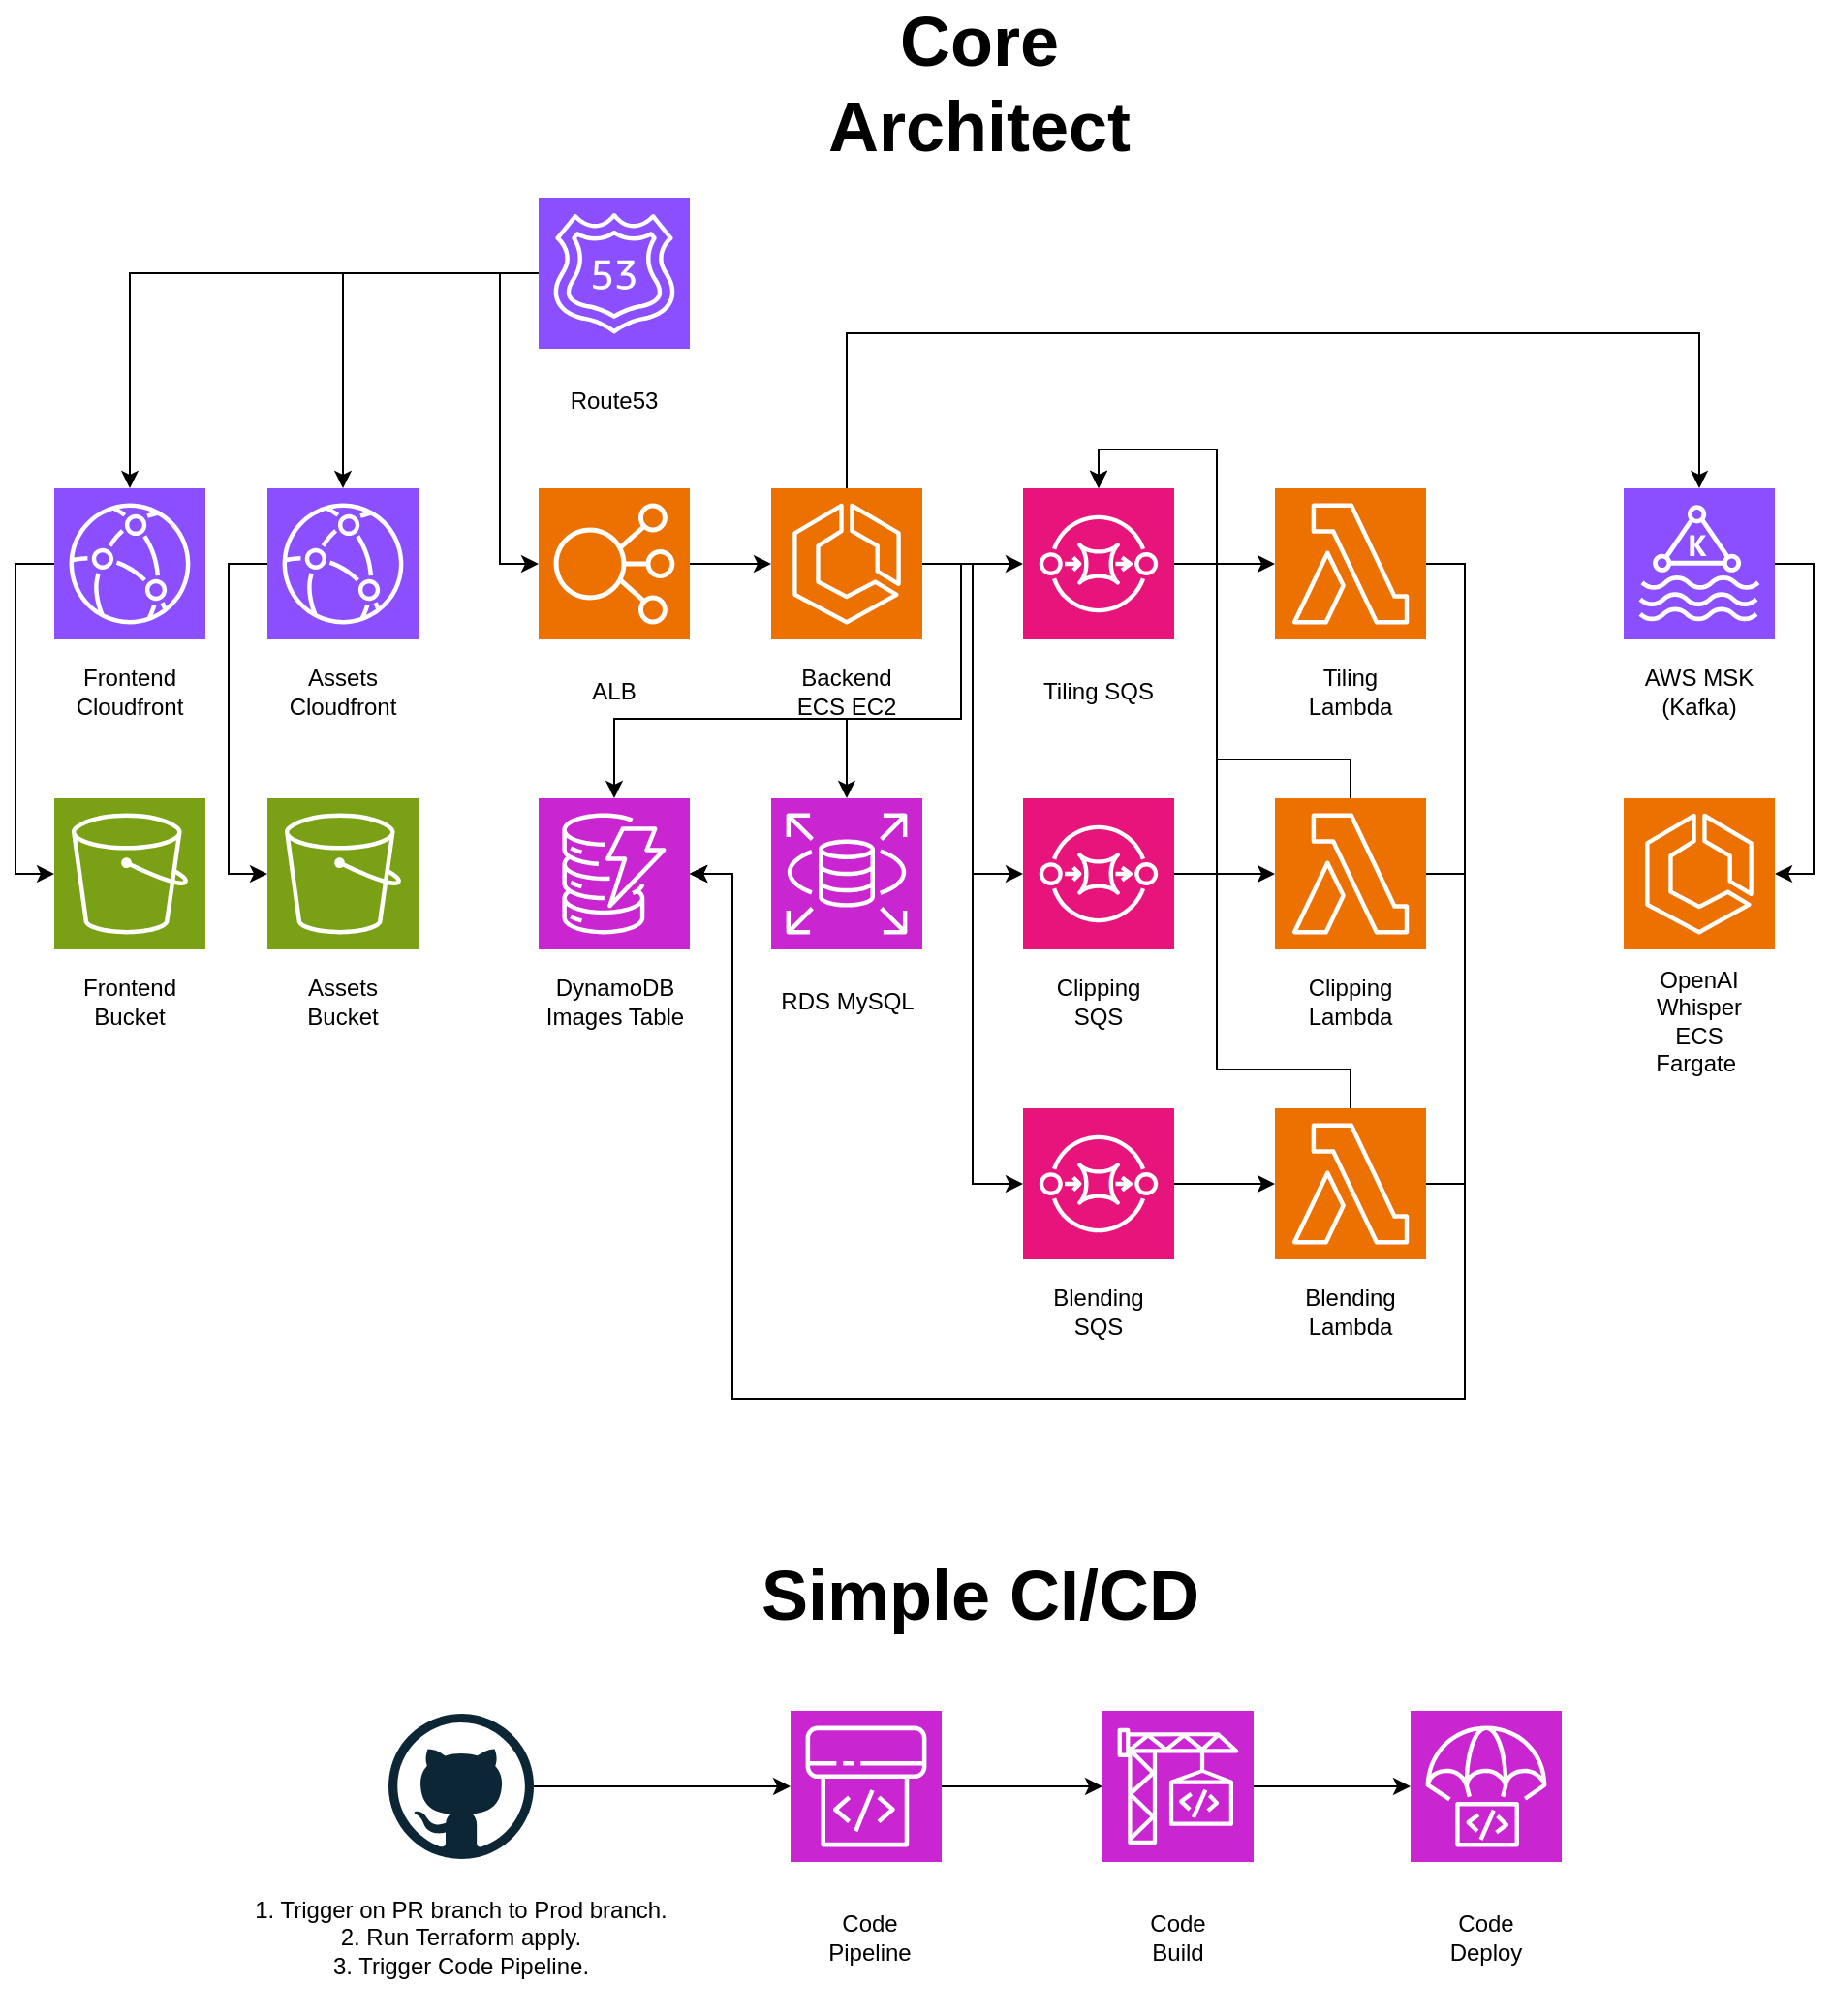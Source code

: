 <mxfile version="28.0.7">
  <diagram name="Page-1" id="UkQwOuLBO36Yq13UVy28">
    <mxGraphModel dx="2072" dy="1190" grid="1" gridSize="10" guides="1" tooltips="1" connect="1" arrows="1" fold="1" page="1" pageScale="1" pageWidth="850" pageHeight="1100" math="0" shadow="0">
      <root>
        <mxCell id="0" />
        <mxCell id="1" parent="0" />
        <mxCell id="H16ods1i4xFBFxLek3nT-1" value="" style="sketch=0;points=[[0,0,0],[0.25,0,0],[0.5,0,0],[0.75,0,0],[1,0,0],[0,1,0],[0.25,1,0],[0.5,1,0],[0.75,1,0],[1,1,0],[0,0.25,0],[0,0.5,0],[0,0.75,0],[1,0.25,0],[1,0.5,0],[1,0.75,0]];outlineConnect=0;fontColor=#232F3E;fillColor=#8C4FFF;strokeColor=#ffffff;dashed=0;verticalLabelPosition=bottom;verticalAlign=top;align=center;html=1;fontSize=12;fontStyle=0;aspect=fixed;shape=mxgraph.aws4.resourceIcon;resIcon=mxgraph.aws4.route_53;" parent="1" vertex="1">
          <mxGeometry x="370" y="119" width="78" height="78" as="geometry" />
        </mxCell>
        <mxCell id="H16ods1i4xFBFxLek3nT-2" value="Route53" style="text;html=1;align=center;verticalAlign=middle;whiteSpace=wrap;rounded=0;" parent="1" vertex="1">
          <mxGeometry x="379" y="209" width="60" height="30" as="geometry" />
        </mxCell>
        <mxCell id="H16ods1i4xFBFxLek3nT-3" value="" style="sketch=0;points=[[0,0,0],[0.25,0,0],[0.5,0,0],[0.75,0,0],[1,0,0],[0,1,0],[0.25,1,0],[0.5,1,0],[0.75,1,0],[1,1,0],[0,0.25,0],[0,0.5,0],[0,0.75,0],[1,0.25,0],[1,0.5,0],[1,0.75,0]];outlineConnect=0;fontColor=#232F3E;fillColor=#8C4FFF;strokeColor=#ffffff;dashed=0;verticalLabelPosition=bottom;verticalAlign=top;align=center;html=1;fontSize=12;fontStyle=0;aspect=fixed;shape=mxgraph.aws4.resourceIcon;resIcon=mxgraph.aws4.cloudfront;" parent="1" vertex="1">
          <mxGeometry x="120" y="269" width="78" height="78" as="geometry" />
        </mxCell>
        <mxCell id="H16ods1i4xFBFxLek3nT-4" value="Frontend&lt;div&gt;Cloudfront&lt;/div&gt;" style="text;html=1;align=center;verticalAlign=middle;whiteSpace=wrap;rounded=0;" parent="1" vertex="1">
          <mxGeometry x="129" y="359" width="60" height="30" as="geometry" />
        </mxCell>
        <mxCell id="H16ods1i4xFBFxLek3nT-5" value="" style="sketch=0;points=[[0,0,0],[0.25,0,0],[0.5,0,0],[0.75,0,0],[1,0,0],[0,1,0],[0.25,1,0],[0.5,1,0],[0.75,1,0],[1,1,0],[0,0.25,0],[0,0.5,0],[0,0.75,0],[1,0.25,0],[1,0.5,0],[1,0.75,0]];outlineConnect=0;fontColor=#232F3E;fillColor=#8C4FFF;strokeColor=#ffffff;dashed=0;verticalLabelPosition=bottom;verticalAlign=top;align=center;html=1;fontSize=12;fontStyle=0;aspect=fixed;shape=mxgraph.aws4.resourceIcon;resIcon=mxgraph.aws4.cloudfront;" parent="1" vertex="1">
          <mxGeometry x="230" y="269" width="78" height="78" as="geometry" />
        </mxCell>
        <mxCell id="H16ods1i4xFBFxLek3nT-6" value="Assets&lt;br&gt;&lt;div&gt;Cloudfront&lt;/div&gt;" style="text;html=1;align=center;verticalAlign=middle;whiteSpace=wrap;rounded=0;" parent="1" vertex="1">
          <mxGeometry x="239" y="359" width="60" height="30" as="geometry" />
        </mxCell>
        <mxCell id="H16ods1i4xFBFxLek3nT-7" value="" style="sketch=0;points=[[0,0,0],[0.25,0,0],[0.5,0,0],[0.75,0,0],[1,0,0],[0,1,0],[0.25,1,0],[0.5,1,0],[0.75,1,0],[1,1,0],[0,0.25,0],[0,0.5,0],[0,0.75,0],[1,0.25,0],[1,0.5,0],[1,0.75,0]];outlineConnect=0;fontColor=#232F3E;fillColor=#7AA116;strokeColor=#ffffff;dashed=0;verticalLabelPosition=bottom;verticalAlign=top;align=center;html=1;fontSize=12;fontStyle=0;aspect=fixed;shape=mxgraph.aws4.resourceIcon;resIcon=mxgraph.aws4.s3;" parent="1" vertex="1">
          <mxGeometry x="120" y="429" width="78" height="78" as="geometry" />
        </mxCell>
        <mxCell id="H16ods1i4xFBFxLek3nT-8" value="Frontend&lt;div&gt;Bucket&lt;/div&gt;" style="text;html=1;align=center;verticalAlign=middle;whiteSpace=wrap;rounded=0;" parent="1" vertex="1">
          <mxGeometry x="129" y="519" width="60" height="30" as="geometry" />
        </mxCell>
        <mxCell id="H16ods1i4xFBFxLek3nT-9" value="" style="sketch=0;points=[[0,0,0],[0.25,0,0],[0.5,0,0],[0.75,0,0],[1,0,0],[0,1,0],[0.25,1,0],[0.5,1,0],[0.75,1,0],[1,1,0],[0,0.25,0],[0,0.5,0],[0,0.75,0],[1,0.25,0],[1,0.5,0],[1,0.75,0]];outlineConnect=0;fontColor=#232F3E;fillColor=#7AA116;strokeColor=#ffffff;dashed=0;verticalLabelPosition=bottom;verticalAlign=top;align=center;html=1;fontSize=12;fontStyle=0;aspect=fixed;shape=mxgraph.aws4.resourceIcon;resIcon=mxgraph.aws4.s3;" parent="1" vertex="1">
          <mxGeometry x="230" y="429" width="78" height="78" as="geometry" />
        </mxCell>
        <mxCell id="H16ods1i4xFBFxLek3nT-10" value="Assets&lt;br&gt;&lt;div&gt;Bucket&lt;/div&gt;" style="text;html=1;align=center;verticalAlign=middle;whiteSpace=wrap;rounded=0;" parent="1" vertex="1">
          <mxGeometry x="239" y="519" width="60" height="30" as="geometry" />
        </mxCell>
        <mxCell id="H16ods1i4xFBFxLek3nT-11" value="" style="sketch=0;points=[[0,0,0],[0.25,0,0],[0.5,0,0],[0.75,0,0],[1,0,0],[0,1,0],[0.25,1,0],[0.5,1,0],[0.75,1,0],[1,1,0],[0,0.25,0],[0,0.5,0],[0,0.75,0],[1,0.25,0],[1,0.5,0],[1,0.75,0]];outlineConnect=0;fontColor=#232F3E;fillColor=#ED7100;strokeColor=#ffffff;dashed=0;verticalLabelPosition=bottom;verticalAlign=top;align=center;html=1;fontSize=12;fontStyle=0;aspect=fixed;shape=mxgraph.aws4.resourceIcon;resIcon=mxgraph.aws4.elastic_load_balancing;" parent="1" vertex="1">
          <mxGeometry x="370" y="269" width="78" height="78" as="geometry" />
        </mxCell>
        <mxCell id="H16ods1i4xFBFxLek3nT-12" value="ALB" style="text;html=1;align=center;verticalAlign=middle;whiteSpace=wrap;rounded=0;" parent="1" vertex="1">
          <mxGeometry x="379" y="359" width="60" height="30" as="geometry" />
        </mxCell>
        <mxCell id="H16ods1i4xFBFxLek3nT-13" value="" style="sketch=0;points=[[0,0,0],[0.25,0,0],[0.5,0,0],[0.75,0,0],[1,0,0],[0,1,0],[0.25,1,0],[0.5,1,0],[0.75,1,0],[1,1,0],[0,0.25,0],[0,0.5,0],[0,0.75,0],[1,0.25,0],[1,0.5,0],[1,0.75,0]];outlineConnect=0;fontColor=#232F3E;fillColor=#ED7100;strokeColor=#ffffff;dashed=0;verticalLabelPosition=bottom;verticalAlign=top;align=center;html=1;fontSize=12;fontStyle=0;aspect=fixed;shape=mxgraph.aws4.resourceIcon;resIcon=mxgraph.aws4.ecs;" parent="1" vertex="1">
          <mxGeometry x="490" y="269" width="78" height="78" as="geometry" />
        </mxCell>
        <mxCell id="H16ods1i4xFBFxLek3nT-14" value="Backend ECS EC2" style="text;html=1;align=center;verticalAlign=middle;whiteSpace=wrap;rounded=0;" parent="1" vertex="1">
          <mxGeometry x="499" y="359" width="60" height="30" as="geometry" />
        </mxCell>
        <mxCell id="H16ods1i4xFBFxLek3nT-15" value="" style="sketch=0;points=[[0,0,0],[0.25,0,0],[0.5,0,0],[0.75,0,0],[1,0,0],[0,1,0],[0.25,1,0],[0.5,1,0],[0.75,1,0],[1,1,0],[0,0.25,0],[0,0.5,0],[0,0.75,0],[1,0.25,0],[1,0.5,0],[1,0.75,0]];outlineConnect=0;fontColor=#232F3E;fillColor=#C925D1;strokeColor=#ffffff;dashed=0;verticalLabelPosition=bottom;verticalAlign=top;align=center;html=1;fontSize=12;fontStyle=0;aspect=fixed;shape=mxgraph.aws4.resourceIcon;resIcon=mxgraph.aws4.dynamodb;" parent="1" vertex="1">
          <mxGeometry x="370" y="429" width="78" height="78" as="geometry" />
        </mxCell>
        <mxCell id="H16ods1i4xFBFxLek3nT-16" value="&lt;div&gt;DynamoDB Images Table&lt;/div&gt;" style="text;html=1;align=center;verticalAlign=middle;whiteSpace=wrap;rounded=0;" parent="1" vertex="1">
          <mxGeometry x="368.5" y="519" width="81" height="30" as="geometry" />
        </mxCell>
        <mxCell id="H16ods1i4xFBFxLek3nT-17" value="" style="sketch=0;points=[[0,0,0],[0.25,0,0],[0.5,0,0],[0.75,0,0],[1,0,0],[0,1,0],[0.25,1,0],[0.5,1,0],[0.75,1,0],[1,1,0],[0,0.25,0],[0,0.5,0],[0,0.75,0],[1,0.25,0],[1,0.5,0],[1,0.75,0]];outlineConnect=0;fontColor=#232F3E;fillColor=#C925D1;strokeColor=#ffffff;dashed=0;verticalLabelPosition=bottom;verticalAlign=top;align=center;html=1;fontSize=12;fontStyle=0;aspect=fixed;shape=mxgraph.aws4.resourceIcon;resIcon=mxgraph.aws4.rds;" parent="1" vertex="1">
          <mxGeometry x="490" y="429" width="78" height="78" as="geometry" />
        </mxCell>
        <mxCell id="H16ods1i4xFBFxLek3nT-18" value="&lt;div&gt;RDS MySQL&lt;/div&gt;" style="text;html=1;align=center;verticalAlign=middle;whiteSpace=wrap;rounded=0;" parent="1" vertex="1">
          <mxGeometry x="488.5" y="519" width="81" height="30" as="geometry" />
        </mxCell>
        <mxCell id="H16ods1i4xFBFxLek3nT-40" style="edgeStyle=orthogonalEdgeStyle;rounded=0;orthogonalLoop=1;jettySize=auto;html=1;exitX=1;exitY=0.5;exitDx=0;exitDy=0;exitPerimeter=0;entryX=0;entryY=0.5;entryDx=0;entryDy=0;entryPerimeter=0;" parent="1" source="H16ods1i4xFBFxLek3nT-19" target="H16ods1i4xFBFxLek3nT-20" edge="1">
          <mxGeometry relative="1" as="geometry">
            <mxPoint x="740.0" y="308" as="targetPoint" />
          </mxGeometry>
        </mxCell>
        <mxCell id="H16ods1i4xFBFxLek3nT-19" value="" style="sketch=0;points=[[0,0,0],[0.25,0,0],[0.5,0,0],[0.75,0,0],[1,0,0],[0,1,0],[0.25,1,0],[0.5,1,0],[0.75,1,0],[1,1,0],[0,0.25,0],[0,0.5,0],[0,0.75,0],[1,0.25,0],[1,0.5,0],[1,0.75,0]];outlineConnect=0;fontColor=#232F3E;fillColor=#E7157B;strokeColor=#ffffff;dashed=0;verticalLabelPosition=bottom;verticalAlign=top;align=center;html=1;fontSize=12;fontStyle=0;aspect=fixed;shape=mxgraph.aws4.resourceIcon;resIcon=mxgraph.aws4.sqs;" parent="1" vertex="1">
          <mxGeometry x="620" y="269" width="78" height="78" as="geometry" />
        </mxCell>
        <mxCell id="H16ods1i4xFBFxLek3nT-20" value="" style="sketch=0;points=[[0,0,0],[0.25,0,0],[0.5,0,0],[0.75,0,0],[1,0,0],[0,1,0],[0.25,1,0],[0.5,1,0],[0.75,1,0],[1,1,0],[0,0.25,0],[0,0.5,0],[0,0.75,0],[1,0.25,0],[1,0.5,0],[1,0.75,0]];outlineConnect=0;fontColor=#232F3E;fillColor=#ED7100;strokeColor=#ffffff;dashed=0;verticalLabelPosition=bottom;verticalAlign=top;align=center;html=1;fontSize=12;fontStyle=0;aspect=fixed;shape=mxgraph.aws4.resourceIcon;resIcon=mxgraph.aws4.lambda;" parent="1" vertex="1">
          <mxGeometry x="750" y="269" width="78" height="78" as="geometry" />
        </mxCell>
        <mxCell id="H16ods1i4xFBFxLek3nT-21" value="Tiling SQS" style="text;html=1;align=center;verticalAlign=middle;whiteSpace=wrap;rounded=0;" parent="1" vertex="1">
          <mxGeometry x="629" y="359" width="60" height="30" as="geometry" />
        </mxCell>
        <mxCell id="H16ods1i4xFBFxLek3nT-22" value="Tiling Lambda" style="text;html=1;align=center;verticalAlign=middle;whiteSpace=wrap;rounded=0;" parent="1" vertex="1">
          <mxGeometry x="759" y="359" width="60" height="30" as="geometry" />
        </mxCell>
        <mxCell id="H16ods1i4xFBFxLek3nT-23" value="" style="sketch=0;points=[[0,0,0],[0.25,0,0],[0.5,0,0],[0.75,0,0],[1,0,0],[0,1,0],[0.25,1,0],[0.5,1,0],[0.75,1,0],[1,1,0],[0,0.25,0],[0,0.5,0],[0,0.75,0],[1,0.25,0],[1,0.5,0],[1,0.75,0]];outlineConnect=0;fontColor=#232F3E;fillColor=#E7157B;strokeColor=#ffffff;dashed=0;verticalLabelPosition=bottom;verticalAlign=top;align=center;html=1;fontSize=12;fontStyle=0;aspect=fixed;shape=mxgraph.aws4.resourceIcon;resIcon=mxgraph.aws4.sqs;" parent="1" vertex="1">
          <mxGeometry x="620" y="429" width="78" height="78" as="geometry" />
        </mxCell>
        <mxCell id="H16ods1i4xFBFxLek3nT-24" value="" style="sketch=0;points=[[0,0,0],[0.25,0,0],[0.5,0,0],[0.75,0,0],[1,0,0],[0,1,0],[0.25,1,0],[0.5,1,0],[0.75,1,0],[1,1,0],[0,0.25,0],[0,0.5,0],[0,0.75,0],[1,0.25,0],[1,0.5,0],[1,0.75,0]];outlineConnect=0;fontColor=#232F3E;fillColor=#ED7100;strokeColor=#ffffff;dashed=0;verticalLabelPosition=bottom;verticalAlign=top;align=center;html=1;fontSize=12;fontStyle=0;aspect=fixed;shape=mxgraph.aws4.resourceIcon;resIcon=mxgraph.aws4.lambda;" parent="1" vertex="1">
          <mxGeometry x="750" y="429" width="78" height="78" as="geometry" />
        </mxCell>
        <mxCell id="H16ods1i4xFBFxLek3nT-25" value="Clipping SQS" style="text;html=1;align=center;verticalAlign=middle;whiteSpace=wrap;rounded=0;" parent="1" vertex="1">
          <mxGeometry x="629" y="519" width="60" height="30" as="geometry" />
        </mxCell>
        <mxCell id="H16ods1i4xFBFxLek3nT-26" value="Clipping Lambda" style="text;html=1;align=center;verticalAlign=middle;whiteSpace=wrap;rounded=0;" parent="1" vertex="1">
          <mxGeometry x="759" y="519" width="60" height="30" as="geometry" />
        </mxCell>
        <mxCell id="H16ods1i4xFBFxLek3nT-27" value="" style="sketch=0;points=[[0,0,0],[0.25,0,0],[0.5,0,0],[0.75,0,0],[1,0,0],[0,1,0],[0.25,1,0],[0.5,1,0],[0.75,1,0],[1,1,0],[0,0.25,0],[0,0.5,0],[0,0.75,0],[1,0.25,0],[1,0.5,0],[1,0.75,0]];outlineConnect=0;fontColor=#232F3E;fillColor=#E7157B;strokeColor=#ffffff;dashed=0;verticalLabelPosition=bottom;verticalAlign=top;align=center;html=1;fontSize=12;fontStyle=0;aspect=fixed;shape=mxgraph.aws4.resourceIcon;resIcon=mxgraph.aws4.sqs;" parent="1" vertex="1">
          <mxGeometry x="620" y="589" width="78" height="78" as="geometry" />
        </mxCell>
        <mxCell id="H16ods1i4xFBFxLek3nT-28" value="" style="sketch=0;points=[[0,0,0],[0.25,0,0],[0.5,0,0],[0.75,0,0],[1,0,0],[0,1,0],[0.25,1,0],[0.5,1,0],[0.75,1,0],[1,1,0],[0,0.25,0],[0,0.5,0],[0,0.75,0],[1,0.25,0],[1,0.5,0],[1,0.75,0]];outlineConnect=0;fontColor=#232F3E;fillColor=#ED7100;strokeColor=#ffffff;dashed=0;verticalLabelPosition=bottom;verticalAlign=top;align=center;html=1;fontSize=12;fontStyle=0;aspect=fixed;shape=mxgraph.aws4.resourceIcon;resIcon=mxgraph.aws4.lambda;" parent="1" vertex="1">
          <mxGeometry x="750" y="589" width="78" height="78" as="geometry" />
        </mxCell>
        <mxCell id="H16ods1i4xFBFxLek3nT-29" value="Blending SQS" style="text;html=1;align=center;verticalAlign=middle;whiteSpace=wrap;rounded=0;" parent="1" vertex="1">
          <mxGeometry x="629" y="679" width="60" height="30" as="geometry" />
        </mxCell>
        <mxCell id="H16ods1i4xFBFxLek3nT-30" value="Blending Lambda" style="text;html=1;align=center;verticalAlign=middle;whiteSpace=wrap;rounded=0;" parent="1" vertex="1">
          <mxGeometry x="759" y="679" width="60" height="30" as="geometry" />
        </mxCell>
        <mxCell id="H16ods1i4xFBFxLek3nT-31" style="edgeStyle=orthogonalEdgeStyle;rounded=0;orthogonalLoop=1;jettySize=auto;html=1;exitX=0;exitY=0.5;exitDx=0;exitDy=0;exitPerimeter=0;entryX=0.5;entryY=0;entryDx=0;entryDy=0;entryPerimeter=0;" parent="1" source="H16ods1i4xFBFxLek3nT-1" target="H16ods1i4xFBFxLek3nT-5" edge="1">
          <mxGeometry relative="1" as="geometry" />
        </mxCell>
        <mxCell id="H16ods1i4xFBFxLek3nT-32" style="edgeStyle=orthogonalEdgeStyle;rounded=0;orthogonalLoop=1;jettySize=auto;html=1;exitX=0;exitY=0.5;exitDx=0;exitDy=0;exitPerimeter=0;entryX=0.5;entryY=0;entryDx=0;entryDy=0;entryPerimeter=0;" parent="1" source="H16ods1i4xFBFxLek3nT-1" target="H16ods1i4xFBFxLek3nT-3" edge="1">
          <mxGeometry relative="1" as="geometry" />
        </mxCell>
        <mxCell id="H16ods1i4xFBFxLek3nT-33" style="edgeStyle=orthogonalEdgeStyle;rounded=0;orthogonalLoop=1;jettySize=auto;html=1;exitX=0;exitY=0.5;exitDx=0;exitDy=0;exitPerimeter=0;entryX=0;entryY=0.5;entryDx=0;entryDy=0;entryPerimeter=0;" parent="1" source="H16ods1i4xFBFxLek3nT-3" target="H16ods1i4xFBFxLek3nT-7" edge="1">
          <mxGeometry relative="1" as="geometry" />
        </mxCell>
        <mxCell id="H16ods1i4xFBFxLek3nT-34" style="edgeStyle=orthogonalEdgeStyle;rounded=0;orthogonalLoop=1;jettySize=auto;html=1;exitX=0;exitY=0.5;exitDx=0;exitDy=0;exitPerimeter=0;entryX=0;entryY=0.5;entryDx=0;entryDy=0;entryPerimeter=0;" parent="1" source="H16ods1i4xFBFxLek3nT-5" target="H16ods1i4xFBFxLek3nT-9" edge="1">
          <mxGeometry relative="1" as="geometry" />
        </mxCell>
        <mxCell id="H16ods1i4xFBFxLek3nT-35" style="edgeStyle=orthogonalEdgeStyle;rounded=0;orthogonalLoop=1;jettySize=auto;html=1;exitX=0;exitY=0.5;exitDx=0;exitDy=0;exitPerimeter=0;entryX=0;entryY=0.5;entryDx=0;entryDy=0;entryPerimeter=0;" parent="1" source="H16ods1i4xFBFxLek3nT-1" target="H16ods1i4xFBFxLek3nT-11" edge="1">
          <mxGeometry relative="1" as="geometry" />
        </mxCell>
        <mxCell id="H16ods1i4xFBFxLek3nT-36" style="edgeStyle=orthogonalEdgeStyle;rounded=0;orthogonalLoop=1;jettySize=auto;html=1;exitX=1;exitY=0.5;exitDx=0;exitDy=0;exitPerimeter=0;entryX=0;entryY=0.5;entryDx=0;entryDy=0;entryPerimeter=0;" parent="1" source="H16ods1i4xFBFxLek3nT-11" target="H16ods1i4xFBFxLek3nT-13" edge="1">
          <mxGeometry relative="1" as="geometry" />
        </mxCell>
        <mxCell id="H16ods1i4xFBFxLek3nT-37" style="edgeStyle=orthogonalEdgeStyle;rounded=0;orthogonalLoop=1;jettySize=auto;html=1;exitX=1;exitY=0.5;exitDx=0;exitDy=0;exitPerimeter=0;entryX=0;entryY=0.5;entryDx=0;entryDy=0;entryPerimeter=0;" parent="1" source="H16ods1i4xFBFxLek3nT-13" target="H16ods1i4xFBFxLek3nT-19" edge="1">
          <mxGeometry relative="1" as="geometry" />
        </mxCell>
        <mxCell id="H16ods1i4xFBFxLek3nT-38" style="edgeStyle=orthogonalEdgeStyle;rounded=0;orthogonalLoop=1;jettySize=auto;html=1;exitX=1;exitY=0.5;exitDx=0;exitDy=0;exitPerimeter=0;entryX=0;entryY=0.5;entryDx=0;entryDy=0;entryPerimeter=0;" parent="1" source="H16ods1i4xFBFxLek3nT-13" target="H16ods1i4xFBFxLek3nT-23" edge="1">
          <mxGeometry relative="1" as="geometry" />
        </mxCell>
        <mxCell id="H16ods1i4xFBFxLek3nT-39" style="edgeStyle=orthogonalEdgeStyle;rounded=0;orthogonalLoop=1;jettySize=auto;html=1;exitX=1;exitY=0.5;exitDx=0;exitDy=0;exitPerimeter=0;entryX=0;entryY=0.5;entryDx=0;entryDy=0;entryPerimeter=0;" parent="1" source="H16ods1i4xFBFxLek3nT-13" target="H16ods1i4xFBFxLek3nT-27" edge="1">
          <mxGeometry relative="1" as="geometry" />
        </mxCell>
        <mxCell id="H16ods1i4xFBFxLek3nT-41" style="edgeStyle=orthogonalEdgeStyle;rounded=0;orthogonalLoop=1;jettySize=auto;html=1;exitX=1;exitY=0.5;exitDx=0;exitDy=0;exitPerimeter=0;entryX=0;entryY=0.5;entryDx=0;entryDy=0;entryPerimeter=0;" parent="1" source="H16ods1i4xFBFxLek3nT-23" target="H16ods1i4xFBFxLek3nT-24" edge="1">
          <mxGeometry relative="1" as="geometry" />
        </mxCell>
        <mxCell id="H16ods1i4xFBFxLek3nT-42" style="edgeStyle=orthogonalEdgeStyle;rounded=0;orthogonalLoop=1;jettySize=auto;html=1;exitX=1;exitY=0.5;exitDx=0;exitDy=0;exitPerimeter=0;entryX=0;entryY=0.5;entryDx=0;entryDy=0;entryPerimeter=0;" parent="1" source="H16ods1i4xFBFxLek3nT-27" target="H16ods1i4xFBFxLek3nT-28" edge="1">
          <mxGeometry relative="1" as="geometry" />
        </mxCell>
        <mxCell id="H16ods1i4xFBFxLek3nT-43" style="edgeStyle=orthogonalEdgeStyle;rounded=0;orthogonalLoop=1;jettySize=auto;html=1;exitX=1;exitY=0.5;exitDx=0;exitDy=0;exitPerimeter=0;entryX=0.5;entryY=0;entryDx=0;entryDy=0;entryPerimeter=0;" parent="1" source="H16ods1i4xFBFxLek3nT-13" target="H16ods1i4xFBFxLek3nT-17" edge="1">
          <mxGeometry relative="1" as="geometry" />
        </mxCell>
        <mxCell id="H16ods1i4xFBFxLek3nT-44" style="edgeStyle=orthogonalEdgeStyle;rounded=0;orthogonalLoop=1;jettySize=auto;html=1;exitX=1;exitY=0.5;exitDx=0;exitDy=0;exitPerimeter=0;entryX=0.5;entryY=0;entryDx=0;entryDy=0;entryPerimeter=0;" parent="1" source="H16ods1i4xFBFxLek3nT-13" target="H16ods1i4xFBFxLek3nT-15" edge="1">
          <mxGeometry relative="1" as="geometry" />
        </mxCell>
        <mxCell id="H16ods1i4xFBFxLek3nT-47" style="edgeStyle=orthogonalEdgeStyle;rounded=0;orthogonalLoop=1;jettySize=auto;html=1;exitX=1;exitY=0.5;exitDx=0;exitDy=0;exitPerimeter=0;entryX=1;entryY=0.5;entryDx=0;entryDy=0;entryPerimeter=0;" parent="1" source="H16ods1i4xFBFxLek3nT-20" target="H16ods1i4xFBFxLek3nT-15" edge="1">
          <mxGeometry relative="1" as="geometry">
            <Array as="points">
              <mxPoint x="848" y="308" />
              <mxPoint x="848" y="739" />
              <mxPoint x="470" y="739" />
              <mxPoint x="470" y="468" />
            </Array>
          </mxGeometry>
        </mxCell>
        <mxCell id="H16ods1i4xFBFxLek3nT-48" style="edgeStyle=orthogonalEdgeStyle;rounded=0;orthogonalLoop=1;jettySize=auto;html=1;exitX=1;exitY=0.5;exitDx=0;exitDy=0;exitPerimeter=0;entryX=1;entryY=0.5;entryDx=0;entryDy=0;entryPerimeter=0;" parent="1" source="H16ods1i4xFBFxLek3nT-24" target="H16ods1i4xFBFxLek3nT-15" edge="1">
          <mxGeometry relative="1" as="geometry">
            <Array as="points">
              <mxPoint x="848" y="468" />
              <mxPoint x="848" y="739" />
              <mxPoint x="470" y="739" />
              <mxPoint x="470" y="468" />
            </Array>
          </mxGeometry>
        </mxCell>
        <mxCell id="H16ods1i4xFBFxLek3nT-49" style="edgeStyle=orthogonalEdgeStyle;rounded=0;orthogonalLoop=1;jettySize=auto;html=1;exitX=1;exitY=0.5;exitDx=0;exitDy=0;exitPerimeter=0;entryX=1;entryY=0.5;entryDx=0;entryDy=0;entryPerimeter=0;" parent="1" source="H16ods1i4xFBFxLek3nT-28" target="H16ods1i4xFBFxLek3nT-15" edge="1">
          <mxGeometry relative="1" as="geometry">
            <Array as="points">
              <mxPoint x="848" y="628" />
              <mxPoint x="848" y="739" />
              <mxPoint x="470" y="739" />
              <mxPoint x="470" y="468" />
            </Array>
          </mxGeometry>
        </mxCell>
        <mxCell id="H16ods1i4xFBFxLek3nT-50" style="edgeStyle=orthogonalEdgeStyle;rounded=0;orthogonalLoop=1;jettySize=auto;html=1;exitX=0.5;exitY=0;exitDx=0;exitDy=0;exitPerimeter=0;entryX=0.5;entryY=0;entryDx=0;entryDy=0;entryPerimeter=0;" parent="1" source="H16ods1i4xFBFxLek3nT-24" target="H16ods1i4xFBFxLek3nT-19" edge="1">
          <mxGeometry relative="1" as="geometry">
            <Array as="points">
              <mxPoint x="789" y="409" />
              <mxPoint x="720" y="409" />
              <mxPoint x="720" y="249" />
              <mxPoint x="659" y="249" />
            </Array>
          </mxGeometry>
        </mxCell>
        <mxCell id="H16ods1i4xFBFxLek3nT-51" style="edgeStyle=orthogonalEdgeStyle;rounded=0;orthogonalLoop=1;jettySize=auto;html=1;exitX=0.5;exitY=0;exitDx=0;exitDy=0;exitPerimeter=0;entryX=0.5;entryY=0;entryDx=0;entryDy=0;entryPerimeter=0;" parent="1" source="H16ods1i4xFBFxLek3nT-28" target="H16ods1i4xFBFxLek3nT-19" edge="1">
          <mxGeometry relative="1" as="geometry">
            <Array as="points">
              <mxPoint x="789" y="569" />
              <mxPoint x="720" y="569" />
              <mxPoint x="720" y="249" />
              <mxPoint x="659" y="249" />
            </Array>
          </mxGeometry>
        </mxCell>
        <mxCell id="TZnWUNhh4_3YmBZxCK-J-1" value="" style="sketch=0;points=[[0,0,0],[0.25,0,0],[0.5,0,0],[0.75,0,0],[1,0,0],[0,1,0],[0.25,1,0],[0.5,1,0],[0.75,1,0],[1,1,0],[0,0.25,0],[0,0.5,0],[0,0.75,0],[1,0.25,0],[1,0.5,0],[1,0.75,0]];outlineConnect=0;fontColor=#232F3E;fillColor=#8C4FFF;strokeColor=#ffffff;dashed=0;verticalLabelPosition=bottom;verticalAlign=top;align=center;html=1;fontSize=12;fontStyle=0;aspect=fixed;shape=mxgraph.aws4.resourceIcon;resIcon=mxgraph.aws4.managed_streaming_for_kafka;" parent="1" vertex="1">
          <mxGeometry x="930" y="269" width="78" height="78" as="geometry" />
        </mxCell>
        <mxCell id="TZnWUNhh4_3YmBZxCK-J-2" value="AWS MSK (Kafka)" style="text;html=1;align=center;verticalAlign=middle;whiteSpace=wrap;rounded=0;" parent="1" vertex="1">
          <mxGeometry x="939" y="359" width="60" height="30" as="geometry" />
        </mxCell>
        <mxCell id="TZnWUNhh4_3YmBZxCK-J-3" value="" style="sketch=0;points=[[0,0,0],[0.25,0,0],[0.5,0,0],[0.75,0,0],[1,0,0],[0,1,0],[0.25,1,0],[0.5,1,0],[0.75,1,0],[1,1,0],[0,0.25,0],[0,0.5,0],[0,0.75,0],[1,0.25,0],[1,0.5,0],[1,0.75,0]];outlineConnect=0;fontColor=#232F3E;fillColor=#ED7100;strokeColor=#ffffff;dashed=0;verticalLabelPosition=bottom;verticalAlign=top;align=center;html=1;fontSize=12;fontStyle=0;aspect=fixed;shape=mxgraph.aws4.resourceIcon;resIcon=mxgraph.aws4.ecs;" parent="1" vertex="1">
          <mxGeometry x="930" y="429" width="78" height="78" as="geometry" />
        </mxCell>
        <mxCell id="TZnWUNhh4_3YmBZxCK-J-4" value="OpenAI Whisper&lt;div&gt;&lt;span style=&quot;background-color: transparent; color: light-dark(rgb(0, 0, 0), rgb(255, 255, 255));&quot;&gt;ECS Fargate&amp;nbsp;&lt;/span&gt;&lt;/div&gt;" style="text;html=1;align=center;verticalAlign=middle;whiteSpace=wrap;rounded=0;" parent="1" vertex="1">
          <mxGeometry x="939" y="529" width="60" height="30" as="geometry" />
        </mxCell>
        <mxCell id="TZnWUNhh4_3YmBZxCK-J-5" style="edgeStyle=orthogonalEdgeStyle;rounded=0;orthogonalLoop=1;jettySize=auto;html=1;exitX=0.5;exitY=0;exitDx=0;exitDy=0;exitPerimeter=0;entryX=0.5;entryY=0;entryDx=0;entryDy=0;entryPerimeter=0;" parent="1" source="H16ods1i4xFBFxLek3nT-13" target="TZnWUNhh4_3YmBZxCK-J-1" edge="1">
          <mxGeometry relative="1" as="geometry">
            <Array as="points">
              <mxPoint x="529" y="189" />
              <mxPoint x="969" y="189" />
            </Array>
          </mxGeometry>
        </mxCell>
        <mxCell id="TZnWUNhh4_3YmBZxCK-J-6" style="edgeStyle=orthogonalEdgeStyle;rounded=0;orthogonalLoop=1;jettySize=auto;html=1;exitX=1;exitY=0.5;exitDx=0;exitDy=0;exitPerimeter=0;entryX=1;entryY=0.5;entryDx=0;entryDy=0;entryPerimeter=0;" parent="1" source="TZnWUNhh4_3YmBZxCK-J-1" target="TZnWUNhh4_3YmBZxCK-J-3" edge="1">
          <mxGeometry relative="1" as="geometry" />
        </mxCell>
        <mxCell id="vN7mjfgqUejIrdyroRY9-1" value="&lt;font style=&quot;font-size: 36px;&quot;&gt;&lt;b&gt;Core Architect&lt;/b&gt;&lt;/font&gt;" style="text;html=1;align=center;verticalAlign=middle;whiteSpace=wrap;rounded=0;" parent="1" vertex="1">
          <mxGeometry x="478" y="20" width="239" height="80" as="geometry" />
        </mxCell>
        <mxCell id="vN7mjfgqUejIrdyroRY9-5" value="&lt;span style=&quot;font-size: 36px;&quot;&gt;&lt;b&gt;Simple CI/CD&lt;/b&gt;&lt;/span&gt;" style="text;html=1;align=center;verticalAlign=middle;whiteSpace=wrap;rounded=0;" parent="1" vertex="1">
          <mxGeometry x="287.5" y="790" width="620" height="100" as="geometry" />
        </mxCell>
        <mxCell id="vN7mjfgqUejIrdyroRY9-15" style="edgeStyle=orthogonalEdgeStyle;rounded=0;orthogonalLoop=1;jettySize=auto;html=1;entryX=0;entryY=0.5;entryDx=0;entryDy=0;entryPerimeter=0;" parent="1" source="vN7mjfgqUejIrdyroRY9-6" target="vN7mjfgqUejIrdyroRY9-8" edge="1">
          <mxGeometry relative="1" as="geometry">
            <mxPoint x="471" y="939" as="targetPoint" />
          </mxGeometry>
        </mxCell>
        <mxCell id="vN7mjfgqUejIrdyroRY9-6" value="" style="dashed=0;outlineConnect=0;html=1;align=center;labelPosition=center;verticalLabelPosition=bottom;verticalAlign=top;shape=mxgraph.weblogos.github" parent="1" vertex="1">
          <mxGeometry x="292.5" y="901.5" width="75" height="75" as="geometry" />
        </mxCell>
        <mxCell id="vN7mjfgqUejIrdyroRY9-7" value="&lt;div&gt;1. Trigger on PR branch to Prod branch.&lt;/div&gt;&lt;div&gt;2. Run Terraform apply.&lt;/div&gt;&lt;div&gt;3. Trigger Code Pipeline.&lt;/div&gt;" style="text;html=1;align=center;verticalAlign=middle;whiteSpace=wrap;rounded=0;" parent="1" vertex="1">
          <mxGeometry x="220" y="976.5" width="220" height="80" as="geometry" />
        </mxCell>
        <mxCell id="vN7mjfgqUejIrdyroRY9-8" value="" style="sketch=0;points=[[0,0,0],[0.25,0,0],[0.5,0,0],[0.75,0,0],[1,0,0],[0,1,0],[0.25,1,0],[0.5,1,0],[0.75,1,0],[1,1,0],[0,0.25,0],[0,0.5,0],[0,0.75,0],[1,0.25,0],[1,0.5,0],[1,0.75,0]];outlineConnect=0;fontColor=#232F3E;fillColor=#C925D1;strokeColor=#ffffff;dashed=0;verticalLabelPosition=bottom;verticalAlign=top;align=center;html=1;fontSize=12;fontStyle=0;aspect=fixed;shape=mxgraph.aws4.resourceIcon;resIcon=mxgraph.aws4.codepipeline;" parent="1" vertex="1">
          <mxGeometry x="500" y="900" width="78" height="78" as="geometry" />
        </mxCell>
        <mxCell id="vN7mjfgqUejIrdyroRY9-9" value="Code Pipeline" style="text;html=1;align=center;verticalAlign=middle;whiteSpace=wrap;rounded=0;" parent="1" vertex="1">
          <mxGeometry x="510.5" y="1001.5" width="60" height="30" as="geometry" />
        </mxCell>
        <mxCell id="vN7mjfgqUejIrdyroRY9-10" value="" style="sketch=0;points=[[0,0,0],[0.25,0,0],[0.5,0,0],[0.75,0,0],[1,0,0],[0,1,0],[0.25,1,0],[0.5,1,0],[0.75,1,0],[1,1,0],[0,0.25,0],[0,0.5,0],[0,0.75,0],[1,0.25,0],[1,0.5,0],[1,0.75,0]];outlineConnect=0;fontColor=#232F3E;fillColor=#C925D1;strokeColor=#ffffff;dashed=0;verticalLabelPosition=bottom;verticalAlign=top;align=center;html=1;fontSize=12;fontStyle=0;aspect=fixed;shape=mxgraph.aws4.resourceIcon;resIcon=mxgraph.aws4.codebuild;" parent="1" vertex="1">
          <mxGeometry x="661" y="900" width="78" height="78" as="geometry" />
        </mxCell>
        <mxCell id="vN7mjfgqUejIrdyroRY9-11" value="Code Build" style="text;html=1;align=center;verticalAlign=middle;whiteSpace=wrap;rounded=0;" parent="1" vertex="1">
          <mxGeometry x="670" y="1001.5" width="60" height="30" as="geometry" />
        </mxCell>
        <mxCell id="vN7mjfgqUejIrdyroRY9-12" value="" style="sketch=0;points=[[0,0,0],[0.25,0,0],[0.5,0,0],[0.75,0,0],[1,0,0],[0,1,0],[0.25,1,0],[0.5,1,0],[0.75,1,0],[1,1,0],[0,0.25,0],[0,0.5,0],[0,0.75,0],[1,0.25,0],[1,0.5,0],[1,0.75,0]];outlineConnect=0;fontColor=#232F3E;fillColor=#C925D1;strokeColor=#ffffff;dashed=0;verticalLabelPosition=bottom;verticalAlign=top;align=center;html=1;fontSize=12;fontStyle=0;aspect=fixed;shape=mxgraph.aws4.resourceIcon;resIcon=mxgraph.aws4.codedeploy;" parent="1" vertex="1">
          <mxGeometry x="820" y="900" width="78" height="78" as="geometry" />
        </mxCell>
        <mxCell id="vN7mjfgqUejIrdyroRY9-13" value="Code Deploy" style="text;html=1;align=center;verticalAlign=middle;whiteSpace=wrap;rounded=0;" parent="1" vertex="1">
          <mxGeometry x="829" y="1001.5" width="60" height="30" as="geometry" />
        </mxCell>
        <mxCell id="vN7mjfgqUejIrdyroRY9-16" style="edgeStyle=orthogonalEdgeStyle;rounded=0;orthogonalLoop=1;jettySize=auto;html=1;exitX=1;exitY=0.5;exitDx=0;exitDy=0;exitPerimeter=0;entryX=0;entryY=0.5;entryDx=0;entryDy=0;entryPerimeter=0;" parent="1" source="vN7mjfgqUejIrdyroRY9-8" target="vN7mjfgqUejIrdyroRY9-10" edge="1">
          <mxGeometry relative="1" as="geometry" />
        </mxCell>
        <mxCell id="vN7mjfgqUejIrdyroRY9-17" style="edgeStyle=orthogonalEdgeStyle;rounded=0;orthogonalLoop=1;jettySize=auto;html=1;exitX=1;exitY=0.5;exitDx=0;exitDy=0;exitPerimeter=0;entryX=0;entryY=0.5;entryDx=0;entryDy=0;entryPerimeter=0;" parent="1" source="vN7mjfgqUejIrdyroRY9-10" target="vN7mjfgqUejIrdyroRY9-12" edge="1">
          <mxGeometry relative="1" as="geometry" />
        </mxCell>
      </root>
    </mxGraphModel>
  </diagram>
</mxfile>
